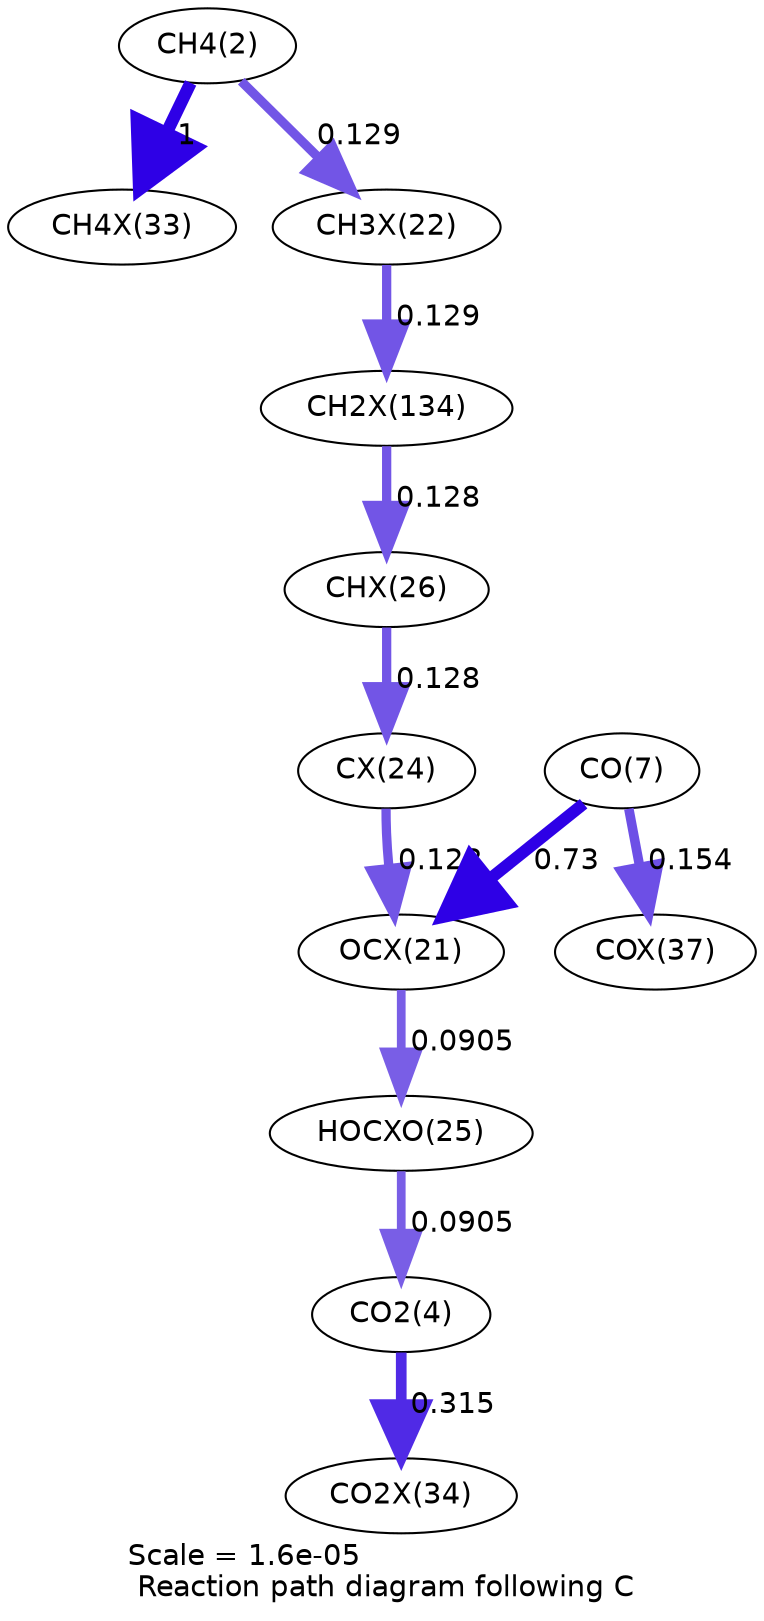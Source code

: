 digraph reaction_paths {
center=1;
s4 -> s38[fontname="Helvetica", penwidth=6, arrowsize=3, color="0.7, 1.5, 0.9"
, label=" 1"];
s4 -> s32[fontname="Helvetica", penwidth=4.46, arrowsize=2.23, color="0.7, 0.629, 0.9"
, label=" 0.129"];
s32 -> s47[fontname="Helvetica", penwidth=4.45, arrowsize=2.23, color="0.7, 0.629, 0.9"
, label=" 0.129"];
s47 -> s36[fontname="Helvetica", penwidth=4.45, arrowsize=2.22, color="0.7, 0.628, 0.9"
, label=" 0.128"];
s36 -> s34[fontname="Helvetica", penwidth=4.45, arrowsize=2.22, color="0.7, 0.628, 0.9"
, label=" 0.128"];
s34 -> s31[fontname="Helvetica", penwidth=4.45, arrowsize=2.22, color="0.7, 0.628, 0.9"
, label=" 0.128"];
s9 -> s31[fontname="Helvetica", penwidth=5.76, arrowsize=2.88, color="0.7, 1.23, 0.9"
, label=" 0.73"];
s9 -> s42[fontname="Helvetica", penwidth=4.59, arrowsize=2.29, color="0.7, 0.654, 0.9"
, label=" 0.154"];
s31 -> s35[fontname="Helvetica", penwidth=4.19, arrowsize=2.09, color="0.7, 0.59, 0.9"
, label=" 0.0905"];
s35 -> s6[fontname="Helvetica", penwidth=4.19, arrowsize=2.09, color="0.7, 0.59, 0.9"
, label=" 0.0905"];
s6 -> s39[fontname="Helvetica", penwidth=5.13, arrowsize=2.56, color="0.7, 0.815, 0.9"
, label=" 0.315"];
s4 [ fontname="Helvetica", label="CH4(2)"];
s6 [ fontname="Helvetica", label="CO2(4)"];
s9 [ fontname="Helvetica", label="CO(7)"];
s31 [ fontname="Helvetica", label="OCX(21)"];
s32 [ fontname="Helvetica", label="CH3X(22)"];
s34 [ fontname="Helvetica", label="CX(24)"];
s35 [ fontname="Helvetica", label="HOCXO(25)"];
s36 [ fontname="Helvetica", label="CHX(26)"];
s38 [ fontname="Helvetica", label="CH4X(33)"];
s39 [ fontname="Helvetica", label="CO2X(34)"];
s42 [ fontname="Helvetica", label="COX(37)"];
s47 [ fontname="Helvetica", label="CH2X(134)"];
 label = "Scale = 1.6e-05\l Reaction path diagram following C";
 fontname = "Helvetica";
}
